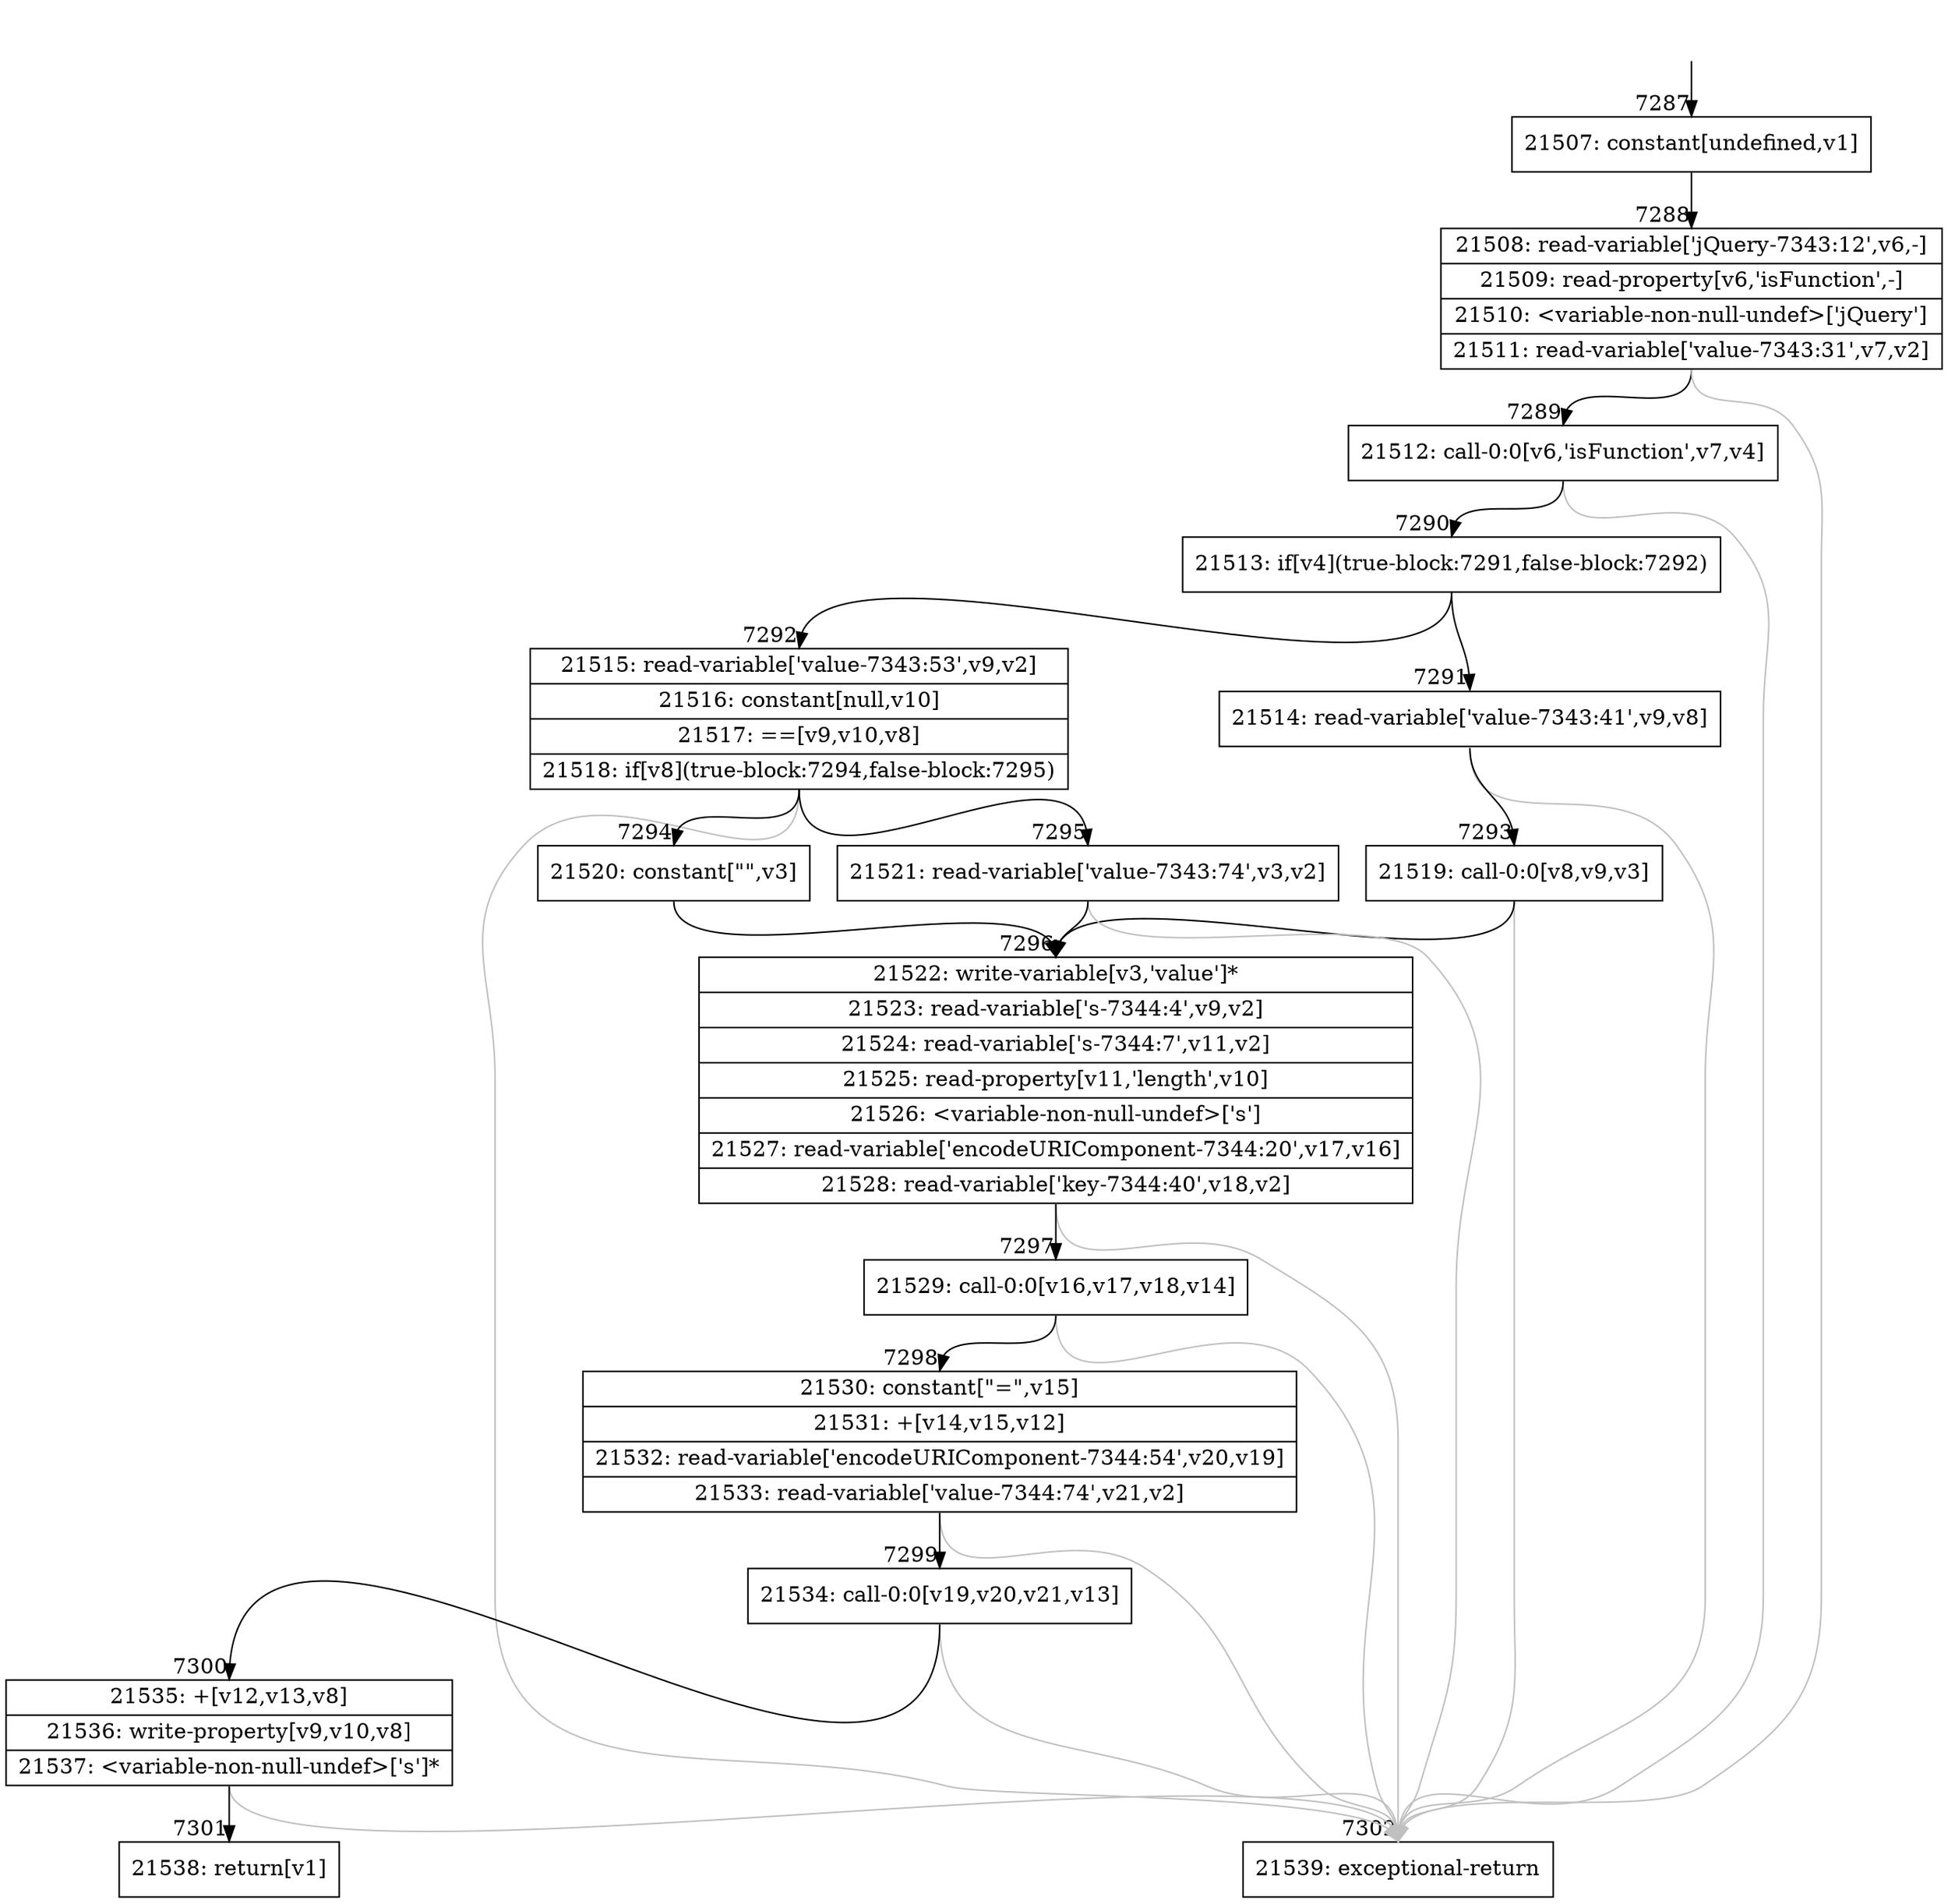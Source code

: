 digraph {
rankdir="TD"
BB_entry460[shape=none,label=""];
BB_entry460 -> BB7287 [tailport=s, headport=n, headlabel="    7287"]
BB7287 [shape=record label="{21507: constant[undefined,v1]}" ] 
BB7287 -> BB7288 [tailport=s, headport=n, headlabel="      7288"]
BB7288 [shape=record label="{21508: read-variable['jQuery-7343:12',v6,-]|21509: read-property[v6,'isFunction',-]|21510: \<variable-non-null-undef\>['jQuery']|21511: read-variable['value-7343:31',v7,v2]}" ] 
BB7288 -> BB7289 [tailport=s, headport=n, headlabel="      7289"]
BB7288 -> BB7302 [tailport=s, headport=n, color=gray, headlabel="      7302"]
BB7289 [shape=record label="{21512: call-0:0[v6,'isFunction',v7,v4]}" ] 
BB7289 -> BB7290 [tailport=s, headport=n, headlabel="      7290"]
BB7289 -> BB7302 [tailport=s, headport=n, color=gray]
BB7290 [shape=record label="{21513: if[v4](true-block:7291,false-block:7292)}" ] 
BB7290 -> BB7291 [tailport=s, headport=n, headlabel="      7291"]
BB7290 -> BB7292 [tailport=s, headport=n, headlabel="      7292"]
BB7291 [shape=record label="{21514: read-variable['value-7343:41',v9,v8]}" ] 
BB7291 -> BB7293 [tailport=s, headport=n, headlabel="      7293"]
BB7291 -> BB7302 [tailport=s, headport=n, color=gray]
BB7292 [shape=record label="{21515: read-variable['value-7343:53',v9,v2]|21516: constant[null,v10]|21517: ==[v9,v10,v8]|21518: if[v8](true-block:7294,false-block:7295)}" ] 
BB7292 -> BB7294 [tailport=s, headport=n, headlabel="      7294"]
BB7292 -> BB7295 [tailport=s, headport=n, headlabel="      7295"]
BB7292 -> BB7302 [tailport=s, headport=n, color=gray]
BB7293 [shape=record label="{21519: call-0:0[v8,v9,v3]}" ] 
BB7293 -> BB7296 [tailport=s, headport=n, headlabel="      7296"]
BB7293 -> BB7302 [tailport=s, headport=n, color=gray]
BB7294 [shape=record label="{21520: constant[\"\",v3]}" ] 
BB7294 -> BB7296 [tailport=s, headport=n]
BB7295 [shape=record label="{21521: read-variable['value-7343:74',v3,v2]}" ] 
BB7295 -> BB7296 [tailport=s, headport=n]
BB7295 -> BB7302 [tailport=s, headport=n, color=gray]
BB7296 [shape=record label="{21522: write-variable[v3,'value']*|21523: read-variable['s-7344:4',v9,v2]|21524: read-variable['s-7344:7',v11,v2]|21525: read-property[v11,'length',v10]|21526: \<variable-non-null-undef\>['s']|21527: read-variable['encodeURIComponent-7344:20',v17,v16]|21528: read-variable['key-7344:40',v18,v2]}" ] 
BB7296 -> BB7297 [tailport=s, headport=n, headlabel="      7297"]
BB7296 -> BB7302 [tailport=s, headport=n, color=gray]
BB7297 [shape=record label="{21529: call-0:0[v16,v17,v18,v14]}" ] 
BB7297 -> BB7298 [tailport=s, headport=n, headlabel="      7298"]
BB7297 -> BB7302 [tailport=s, headport=n, color=gray]
BB7298 [shape=record label="{21530: constant[\"=\",v15]|21531: +[v14,v15,v12]|21532: read-variable['encodeURIComponent-7344:54',v20,v19]|21533: read-variable['value-7344:74',v21,v2]}" ] 
BB7298 -> BB7299 [tailport=s, headport=n, headlabel="      7299"]
BB7298 -> BB7302 [tailport=s, headport=n, color=gray]
BB7299 [shape=record label="{21534: call-0:0[v19,v20,v21,v13]}" ] 
BB7299 -> BB7300 [tailport=s, headport=n, headlabel="      7300"]
BB7299 -> BB7302 [tailport=s, headport=n, color=gray]
BB7300 [shape=record label="{21535: +[v12,v13,v8]|21536: write-property[v9,v10,v8]|21537: \<variable-non-null-undef\>['s']*}" ] 
BB7300 -> BB7301 [tailport=s, headport=n, headlabel="      7301"]
BB7300 -> BB7302 [tailport=s, headport=n, color=gray]
BB7301 [shape=record label="{21538: return[v1]}" ] 
BB7302 [shape=record label="{21539: exceptional-return}" ] 
}
